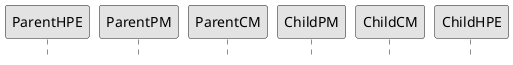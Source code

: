 '====================Begining PLANTUML params====================
@startuml
hide footbox
skinparam monochrome true
skinparam sequenceMessageAlign center

participant ParentHPE
participant ParentPM
participant ParentCM
participant ChildPM
participant ChildCM
participant ChildHPE

'====================Paper - Handling classes variables Sequence====================
'title Paper - Handling classes variables Sequence
'HPE->PPM: setClassVariableValue("class(5).device(1).var1","value")
'PPM->CPM: setClassVariableValue("class(5).device(1).var1","value")
'CPM->HPE2: setClassVariableValue("class(5).device(1).var1","value")
'HPE->+PPM: getClassVariableValue("class(5).device(1).var2","value")
'PPM->+HPE2: getClassVariableValue("class(5).device(1).var2","value")
'HPE2->-PPM: return("value")
'PPM->-HPE: return("value")

'====================Propose - Set Variable Sequence====================
'title Propose - Set Variable Sequence
'PPM->HPE: setClassVariableValue("class(5).device(1).var1","value")
'PPM->HPE: requestClassVariableValue("class(5).device(1).var2","value")
'HPE->PPM: notifyClassVariableValue("class(5).device(1).var2","value")

'====================Ending PLANTUML params====================
@enduml
